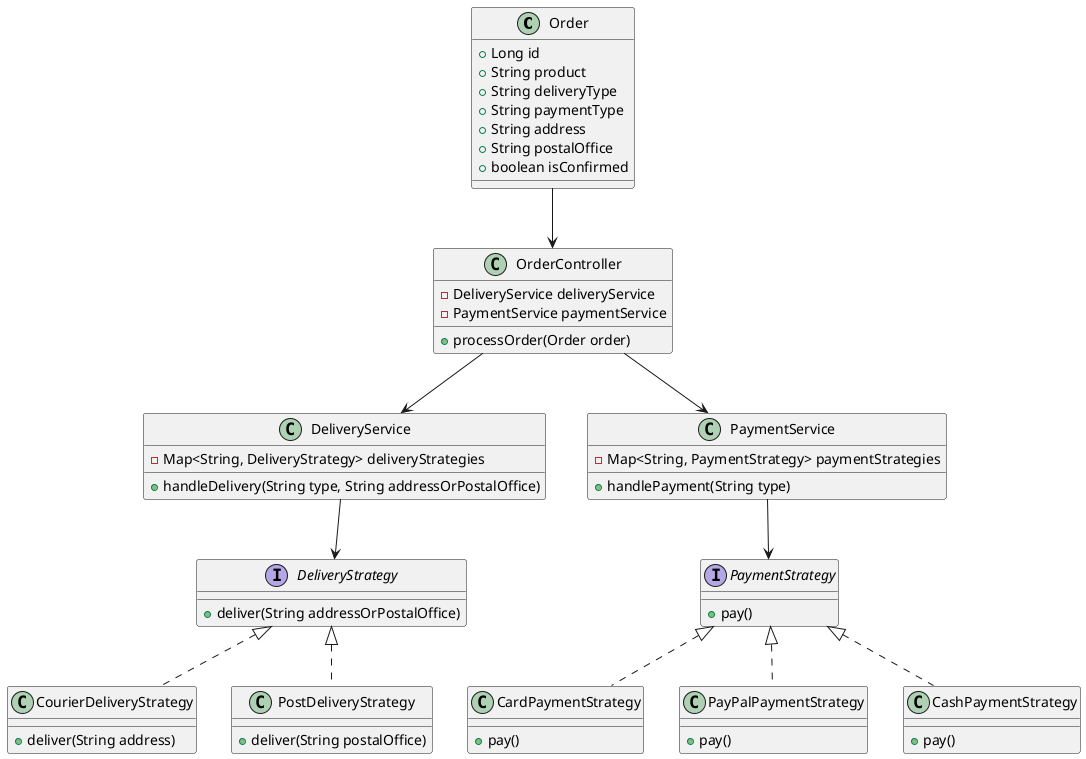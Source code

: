 @startuml
!define OrderProcessing

class Order {
    + Long id
    + String product
    + String deliveryType
    + String paymentType
    + String address
    + String postalOffice
    + boolean isConfirmed
}

interface DeliveryStrategy {
    + deliver(String addressOrPostalOffice)
}

class CourierDeliveryStrategy {
    + deliver(String address)
}

class PostDeliveryStrategy {
    + deliver(String postalOffice)
}

DeliveryStrategy <|.. CourierDeliveryStrategy
DeliveryStrategy <|.. PostDeliveryStrategy

interface PaymentStrategy {
    + pay()
}

class CardPaymentStrategy {
    + pay()
}

class PayPalPaymentStrategy {
    + pay()
}

class CashPaymentStrategy {
    + pay()
}

PaymentStrategy <|.. CardPaymentStrategy
PaymentStrategy <|.. PayPalPaymentStrategy
PaymentStrategy <|.. CashPaymentStrategy

class DeliveryService {
    - Map<String, DeliveryStrategy> deliveryStrategies
    + handleDelivery(String type, String addressOrPostalOffice)
}

class PaymentService {
    - Map<String, PaymentStrategy> paymentStrategies
    + handlePayment(String type)
}

class OrderController {
    - DeliveryService deliveryService
    - PaymentService paymentService
    + processOrder(Order order)
}

OrderController --> DeliveryService
OrderController --> PaymentService
DeliveryService --> DeliveryStrategy
PaymentService --> PaymentStrategy
Order --> OrderController
@enduml

